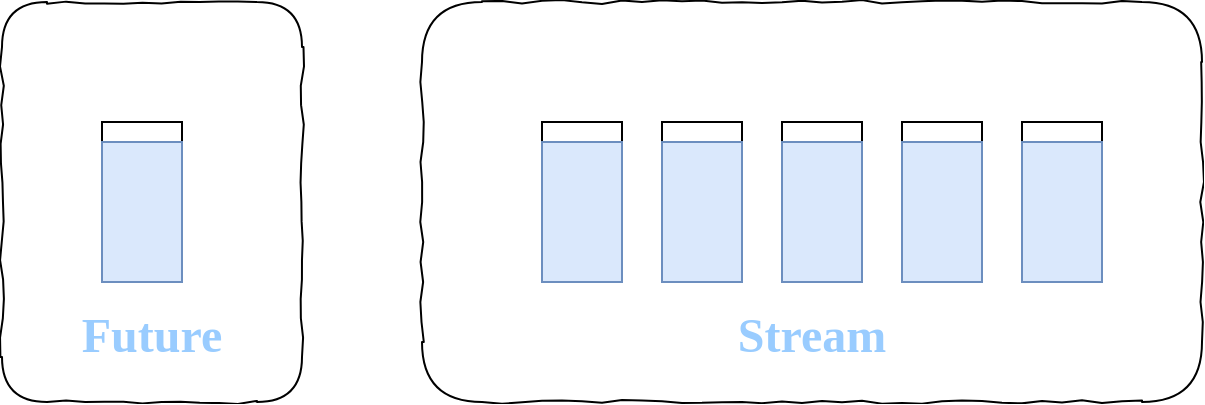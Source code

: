 <mxfile version="12.9.14" type="github">
  <diagram id="zzo0K5NP4Y799Hb-qvhN" name="第 1 页">
    <mxGraphModel dx="1186" dy="773" grid="1" gridSize="10" guides="1" tooltips="1" connect="1" arrows="1" fold="1" page="1" pageScale="1" pageWidth="4681" pageHeight="3300" math="0" shadow="0">
      <root>
        <mxCell id="0" />
        <mxCell id="1" parent="0" />
        <mxCell id="GL8d9wJyNtRodX0jIJ6Q-3" value="" style="rounded=0;whiteSpace=wrap;html=1;" parent="1" vertex="1">
          <mxGeometry x="420" y="410" width="40" height="80" as="geometry" />
        </mxCell>
        <mxCell id="GL8d9wJyNtRodX0jIJ6Q-4" value="" style="rounded=0;whiteSpace=wrap;html=1;fillColor=#dae8fc;strokeColor=#6c8ebf;" parent="1" vertex="1">
          <mxGeometry x="420" y="420" width="40" height="70" as="geometry" />
        </mxCell>
        <mxCell id="GL8d9wJyNtRodX0jIJ6Q-12" value="" style="rounded=0;whiteSpace=wrap;html=1;" parent="1" vertex="1">
          <mxGeometry x="640" y="410" width="40" height="80" as="geometry" />
        </mxCell>
        <mxCell id="GL8d9wJyNtRodX0jIJ6Q-13" value="" style="rounded=0;whiteSpace=wrap;html=1;fillColor=#dae8fc;strokeColor=#6c8ebf;" parent="1" vertex="1">
          <mxGeometry x="640" y="420" width="40" height="70" as="geometry" />
        </mxCell>
        <mxCell id="GL8d9wJyNtRodX0jIJ6Q-14" value="" style="rounded=0;whiteSpace=wrap;html=1;" parent="1" vertex="1">
          <mxGeometry x="700" y="410" width="40" height="80" as="geometry" />
        </mxCell>
        <mxCell id="GL8d9wJyNtRodX0jIJ6Q-15" value="" style="rounded=0;whiteSpace=wrap;html=1;fillColor=#dae8fc;strokeColor=#6c8ebf;" parent="1" vertex="1">
          <mxGeometry x="700" y="420" width="40" height="70" as="geometry" />
        </mxCell>
        <mxCell id="GL8d9wJyNtRodX0jIJ6Q-18" value="" style="rounded=0;whiteSpace=wrap;html=1;" parent="1" vertex="1">
          <mxGeometry x="760" y="410" width="40" height="80" as="geometry" />
        </mxCell>
        <mxCell id="GL8d9wJyNtRodX0jIJ6Q-19" value="" style="rounded=0;whiteSpace=wrap;html=1;fillColor=#dae8fc;strokeColor=#6c8ebf;" parent="1" vertex="1">
          <mxGeometry x="760" y="420" width="40" height="70" as="geometry" />
        </mxCell>
        <mxCell id="GL8d9wJyNtRodX0jIJ6Q-20" value="" style="rounded=0;whiteSpace=wrap;html=1;" parent="1" vertex="1">
          <mxGeometry x="820" y="410" width="40" height="80" as="geometry" />
        </mxCell>
        <mxCell id="GL8d9wJyNtRodX0jIJ6Q-21" value="" style="rounded=0;whiteSpace=wrap;html=1;fillColor=#dae8fc;strokeColor=#6c8ebf;" parent="1" vertex="1">
          <mxGeometry x="820" y="420" width="40" height="70" as="geometry" />
        </mxCell>
        <mxCell id="GL8d9wJyNtRodX0jIJ6Q-22" value="" style="rounded=0;whiteSpace=wrap;html=1;" parent="1" vertex="1">
          <mxGeometry x="880" y="410" width="40" height="80" as="geometry" />
        </mxCell>
        <mxCell id="GL8d9wJyNtRodX0jIJ6Q-23" value="" style="rounded=0;whiteSpace=wrap;html=1;fillColor=#dae8fc;strokeColor=#6c8ebf;" parent="1" vertex="1">
          <mxGeometry x="880" y="420" width="40" height="70" as="geometry" />
        </mxCell>
        <mxCell id="GL8d9wJyNtRodX0jIJ6Q-24" value="&lt;h1&gt;Stream&lt;/h1&gt;" style="rounded=1;whiteSpace=wrap;html=1;fillColor=none;fontFamily=Verdana;align=center;verticalAlign=bottom;fontColor=#99CCFF;labelBackgroundColor=none;labelBorderColor=none;comic=1;" parent="1" vertex="1">
          <mxGeometry x="580" y="350" width="390" height="200" as="geometry" />
        </mxCell>
        <mxCell id="eBFFNyLrU6okC2GPNcBN-1" value="&lt;h1&gt;Future&lt;/h1&gt;" style="rounded=1;whiteSpace=wrap;html=1;fillColor=none;fontFamily=Verdana;align=center;verticalAlign=bottom;fontColor=#99CCFF;labelBackgroundColor=none;labelBorderColor=none;comic=1;glass=0;" parent="1" vertex="1">
          <mxGeometry x="370" y="350" width="150" height="200" as="geometry" />
        </mxCell>
      </root>
    </mxGraphModel>
  </diagram>
</mxfile>
